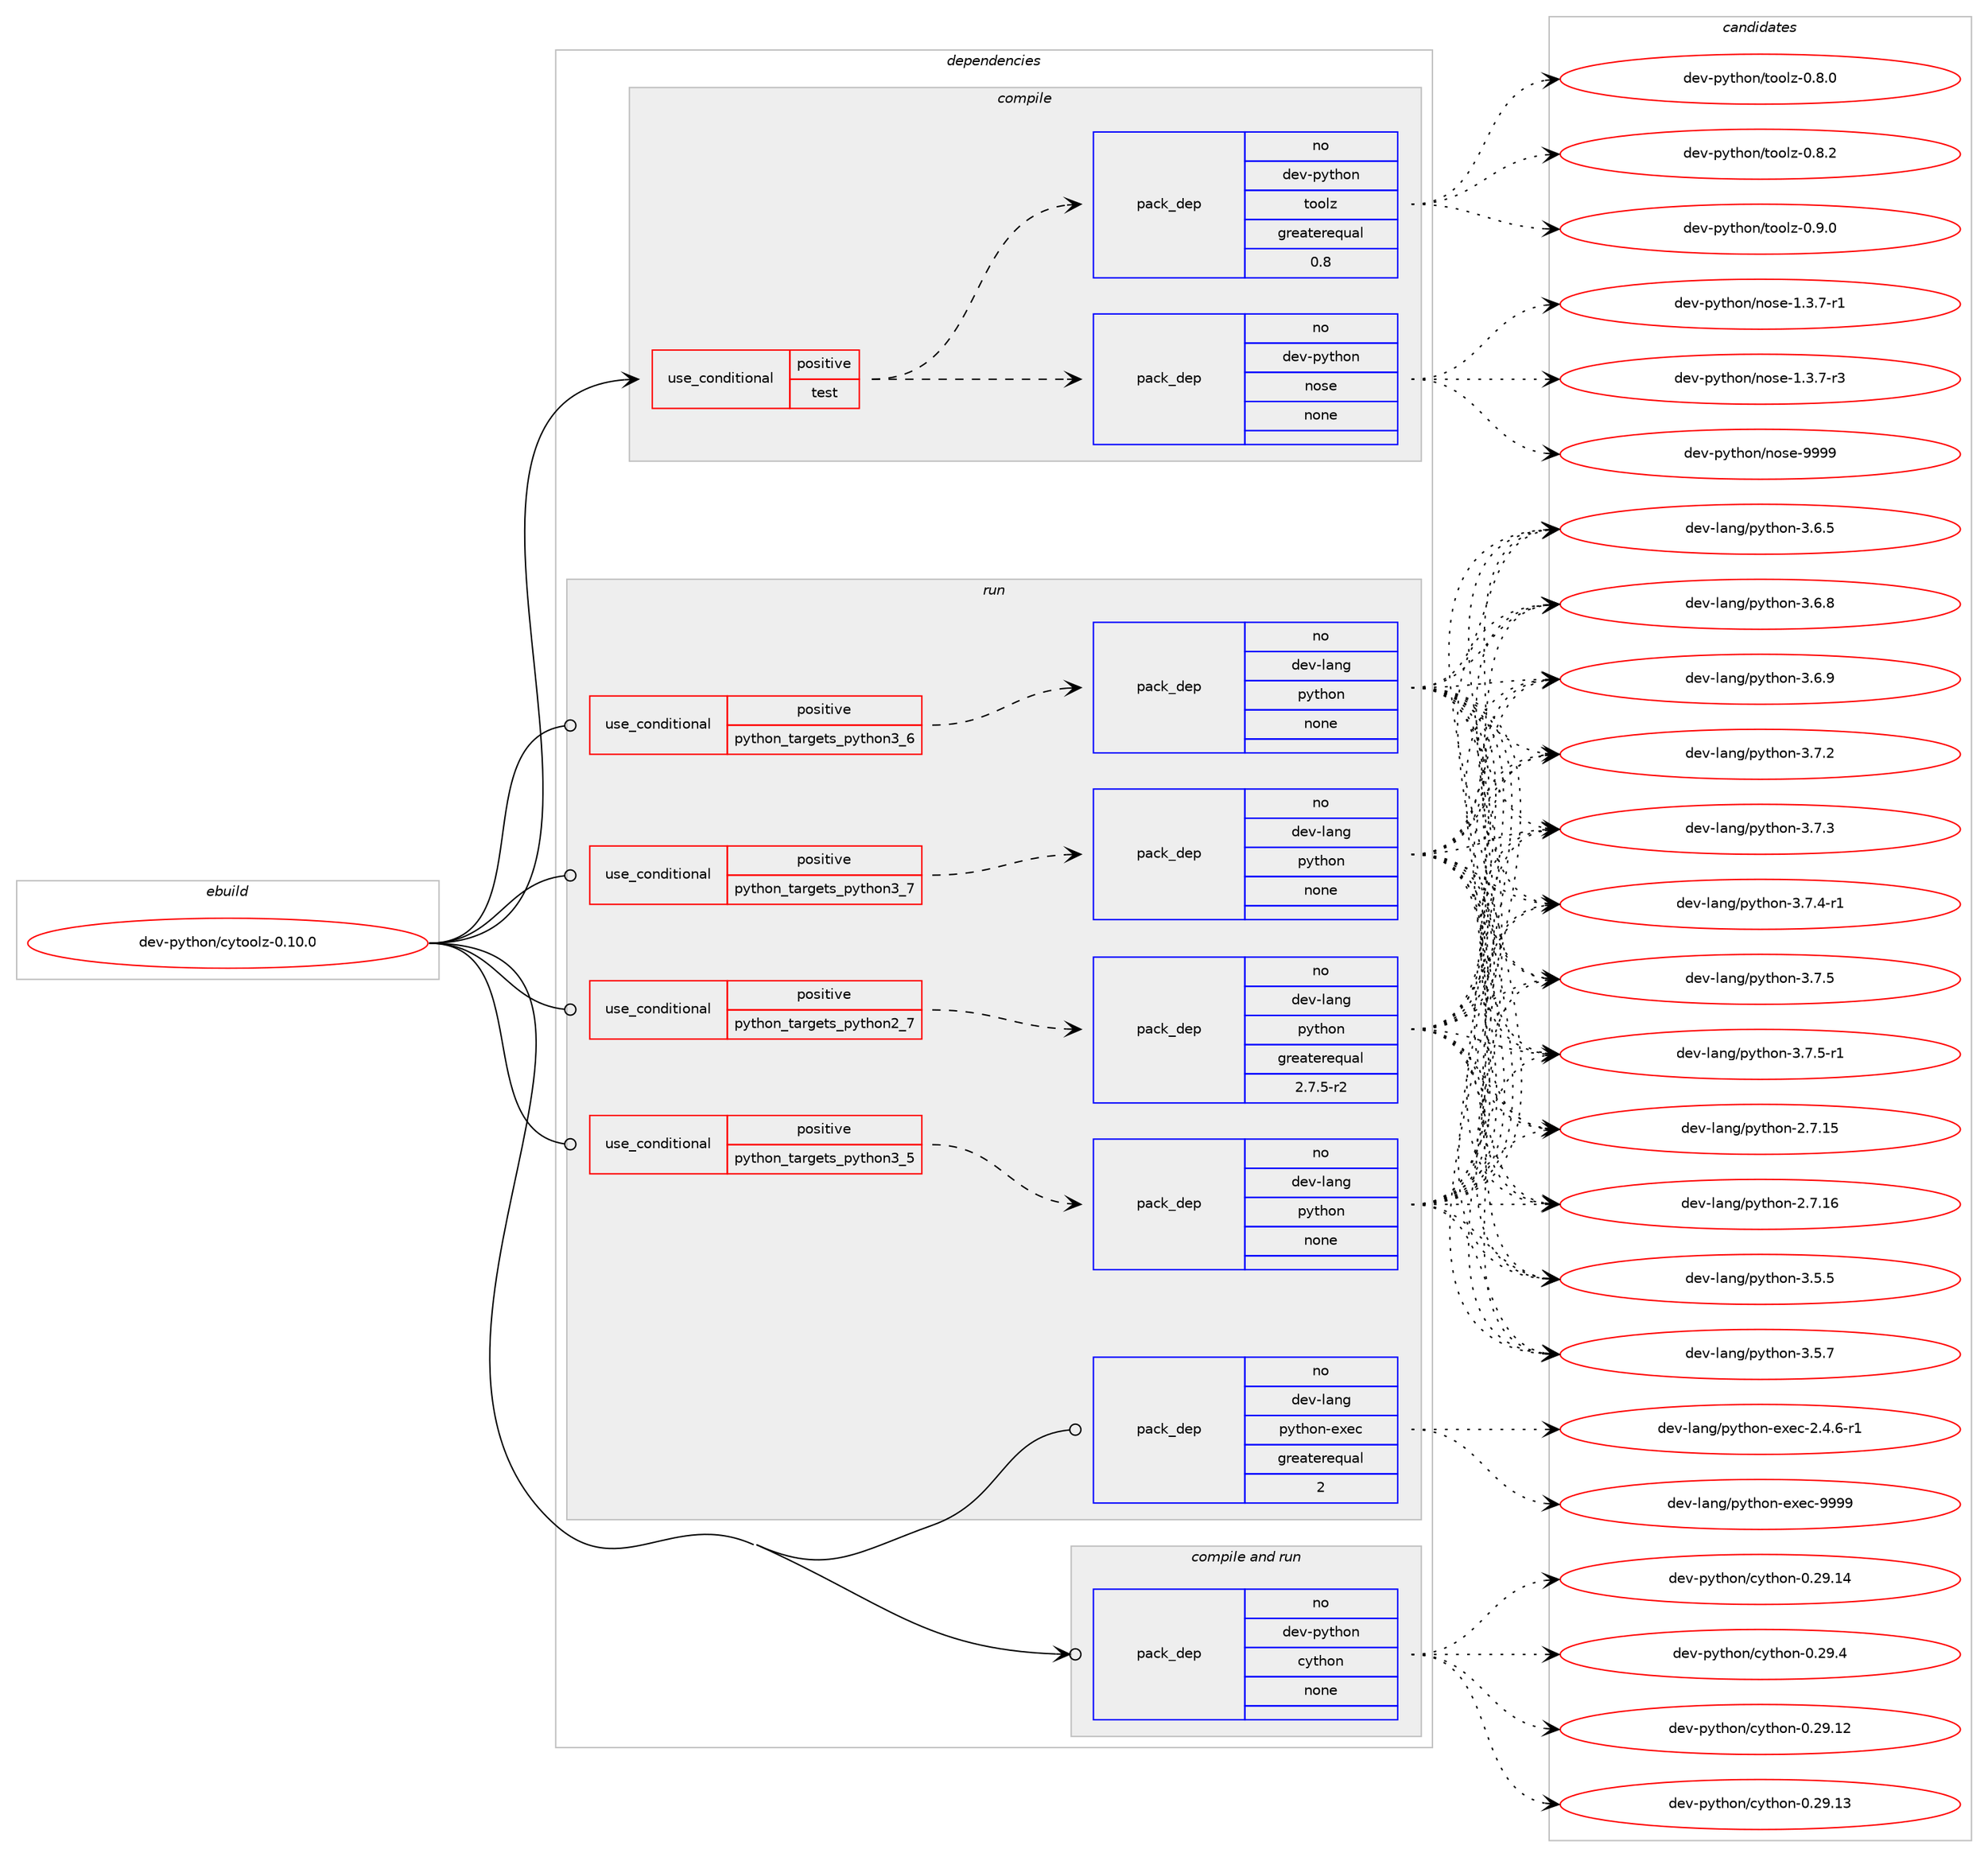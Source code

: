 digraph prolog {

# *************
# Graph options
# *************

newrank=true;
concentrate=true;
compound=true;
graph [rankdir=LR,fontname=Helvetica,fontsize=10,ranksep=1.5];#, ranksep=2.5, nodesep=0.2];
edge  [arrowhead=vee];
node  [fontname=Helvetica,fontsize=10];

# **********
# The ebuild
# **********

subgraph cluster_leftcol {
color=gray;
rank=same;
label=<<i>ebuild</i>>;
id [label="dev-python/cytoolz-0.10.0", color=red, width=4, href="../dev-python/cytoolz-0.10.0.svg"];
}

# ****************
# The dependencies
# ****************

subgraph cluster_midcol {
color=gray;
label=<<i>dependencies</i>>;
subgraph cluster_compile {
fillcolor="#eeeeee";
style=filled;
label=<<i>compile</i>>;
subgraph cond138224 {
dependency600904 [label=<<TABLE BORDER="0" CELLBORDER="1" CELLSPACING="0" CELLPADDING="4"><TR><TD ROWSPAN="3" CELLPADDING="10">use_conditional</TD></TR><TR><TD>positive</TD></TR><TR><TD>test</TD></TR></TABLE>>, shape=none, color=red];
subgraph pack450887 {
dependency600905 [label=<<TABLE BORDER="0" CELLBORDER="1" CELLSPACING="0" CELLPADDING="4" WIDTH="220"><TR><TD ROWSPAN="6" CELLPADDING="30">pack_dep</TD></TR><TR><TD WIDTH="110">no</TD></TR><TR><TD>dev-python</TD></TR><TR><TD>nose</TD></TR><TR><TD>none</TD></TR><TR><TD></TD></TR></TABLE>>, shape=none, color=blue];
}
dependency600904:e -> dependency600905:w [weight=20,style="dashed",arrowhead="vee"];
subgraph pack450888 {
dependency600906 [label=<<TABLE BORDER="0" CELLBORDER="1" CELLSPACING="0" CELLPADDING="4" WIDTH="220"><TR><TD ROWSPAN="6" CELLPADDING="30">pack_dep</TD></TR><TR><TD WIDTH="110">no</TD></TR><TR><TD>dev-python</TD></TR><TR><TD>toolz</TD></TR><TR><TD>greaterequal</TD></TR><TR><TD>0.8</TD></TR></TABLE>>, shape=none, color=blue];
}
dependency600904:e -> dependency600906:w [weight=20,style="dashed",arrowhead="vee"];
}
id:e -> dependency600904:w [weight=20,style="solid",arrowhead="vee"];
}
subgraph cluster_compileandrun {
fillcolor="#eeeeee";
style=filled;
label=<<i>compile and run</i>>;
subgraph pack450889 {
dependency600907 [label=<<TABLE BORDER="0" CELLBORDER="1" CELLSPACING="0" CELLPADDING="4" WIDTH="220"><TR><TD ROWSPAN="6" CELLPADDING="30">pack_dep</TD></TR><TR><TD WIDTH="110">no</TD></TR><TR><TD>dev-python</TD></TR><TR><TD>cython</TD></TR><TR><TD>none</TD></TR><TR><TD></TD></TR></TABLE>>, shape=none, color=blue];
}
id:e -> dependency600907:w [weight=20,style="solid",arrowhead="odotvee"];
}
subgraph cluster_run {
fillcolor="#eeeeee";
style=filled;
label=<<i>run</i>>;
subgraph cond138225 {
dependency600908 [label=<<TABLE BORDER="0" CELLBORDER="1" CELLSPACING="0" CELLPADDING="4"><TR><TD ROWSPAN="3" CELLPADDING="10">use_conditional</TD></TR><TR><TD>positive</TD></TR><TR><TD>python_targets_python2_7</TD></TR></TABLE>>, shape=none, color=red];
subgraph pack450890 {
dependency600909 [label=<<TABLE BORDER="0" CELLBORDER="1" CELLSPACING="0" CELLPADDING="4" WIDTH="220"><TR><TD ROWSPAN="6" CELLPADDING="30">pack_dep</TD></TR><TR><TD WIDTH="110">no</TD></TR><TR><TD>dev-lang</TD></TR><TR><TD>python</TD></TR><TR><TD>greaterequal</TD></TR><TR><TD>2.7.5-r2</TD></TR></TABLE>>, shape=none, color=blue];
}
dependency600908:e -> dependency600909:w [weight=20,style="dashed",arrowhead="vee"];
}
id:e -> dependency600908:w [weight=20,style="solid",arrowhead="odot"];
subgraph cond138226 {
dependency600910 [label=<<TABLE BORDER="0" CELLBORDER="1" CELLSPACING="0" CELLPADDING="4"><TR><TD ROWSPAN="3" CELLPADDING="10">use_conditional</TD></TR><TR><TD>positive</TD></TR><TR><TD>python_targets_python3_5</TD></TR></TABLE>>, shape=none, color=red];
subgraph pack450891 {
dependency600911 [label=<<TABLE BORDER="0" CELLBORDER="1" CELLSPACING="0" CELLPADDING="4" WIDTH="220"><TR><TD ROWSPAN="6" CELLPADDING="30">pack_dep</TD></TR><TR><TD WIDTH="110">no</TD></TR><TR><TD>dev-lang</TD></TR><TR><TD>python</TD></TR><TR><TD>none</TD></TR><TR><TD></TD></TR></TABLE>>, shape=none, color=blue];
}
dependency600910:e -> dependency600911:w [weight=20,style="dashed",arrowhead="vee"];
}
id:e -> dependency600910:w [weight=20,style="solid",arrowhead="odot"];
subgraph cond138227 {
dependency600912 [label=<<TABLE BORDER="0" CELLBORDER="1" CELLSPACING="0" CELLPADDING="4"><TR><TD ROWSPAN="3" CELLPADDING="10">use_conditional</TD></TR><TR><TD>positive</TD></TR><TR><TD>python_targets_python3_6</TD></TR></TABLE>>, shape=none, color=red];
subgraph pack450892 {
dependency600913 [label=<<TABLE BORDER="0" CELLBORDER="1" CELLSPACING="0" CELLPADDING="4" WIDTH="220"><TR><TD ROWSPAN="6" CELLPADDING="30">pack_dep</TD></TR><TR><TD WIDTH="110">no</TD></TR><TR><TD>dev-lang</TD></TR><TR><TD>python</TD></TR><TR><TD>none</TD></TR><TR><TD></TD></TR></TABLE>>, shape=none, color=blue];
}
dependency600912:e -> dependency600913:w [weight=20,style="dashed",arrowhead="vee"];
}
id:e -> dependency600912:w [weight=20,style="solid",arrowhead="odot"];
subgraph cond138228 {
dependency600914 [label=<<TABLE BORDER="0" CELLBORDER="1" CELLSPACING="0" CELLPADDING="4"><TR><TD ROWSPAN="3" CELLPADDING="10">use_conditional</TD></TR><TR><TD>positive</TD></TR><TR><TD>python_targets_python3_7</TD></TR></TABLE>>, shape=none, color=red];
subgraph pack450893 {
dependency600915 [label=<<TABLE BORDER="0" CELLBORDER="1" CELLSPACING="0" CELLPADDING="4" WIDTH="220"><TR><TD ROWSPAN="6" CELLPADDING="30">pack_dep</TD></TR><TR><TD WIDTH="110">no</TD></TR><TR><TD>dev-lang</TD></TR><TR><TD>python</TD></TR><TR><TD>none</TD></TR><TR><TD></TD></TR></TABLE>>, shape=none, color=blue];
}
dependency600914:e -> dependency600915:w [weight=20,style="dashed",arrowhead="vee"];
}
id:e -> dependency600914:w [weight=20,style="solid",arrowhead="odot"];
subgraph pack450894 {
dependency600916 [label=<<TABLE BORDER="0" CELLBORDER="1" CELLSPACING="0" CELLPADDING="4" WIDTH="220"><TR><TD ROWSPAN="6" CELLPADDING="30">pack_dep</TD></TR><TR><TD WIDTH="110">no</TD></TR><TR><TD>dev-lang</TD></TR><TR><TD>python-exec</TD></TR><TR><TD>greaterequal</TD></TR><TR><TD>2</TD></TR></TABLE>>, shape=none, color=blue];
}
id:e -> dependency600916:w [weight=20,style="solid",arrowhead="odot"];
}
}

# **************
# The candidates
# **************

subgraph cluster_choices {
rank=same;
color=gray;
label=<<i>candidates</i>>;

subgraph choice450887 {
color=black;
nodesep=1;
choice10010111845112121116104111110471101111151014549465146554511449 [label="dev-python/nose-1.3.7-r1", color=red, width=4,href="../dev-python/nose-1.3.7-r1.svg"];
choice10010111845112121116104111110471101111151014549465146554511451 [label="dev-python/nose-1.3.7-r3", color=red, width=4,href="../dev-python/nose-1.3.7-r3.svg"];
choice10010111845112121116104111110471101111151014557575757 [label="dev-python/nose-9999", color=red, width=4,href="../dev-python/nose-9999.svg"];
dependency600905:e -> choice10010111845112121116104111110471101111151014549465146554511449:w [style=dotted,weight="100"];
dependency600905:e -> choice10010111845112121116104111110471101111151014549465146554511451:w [style=dotted,weight="100"];
dependency600905:e -> choice10010111845112121116104111110471101111151014557575757:w [style=dotted,weight="100"];
}
subgraph choice450888 {
color=black;
nodesep=1;
choice1001011184511212111610411111047116111111108122454846564648 [label="dev-python/toolz-0.8.0", color=red, width=4,href="../dev-python/toolz-0.8.0.svg"];
choice1001011184511212111610411111047116111111108122454846564650 [label="dev-python/toolz-0.8.2", color=red, width=4,href="../dev-python/toolz-0.8.2.svg"];
choice1001011184511212111610411111047116111111108122454846574648 [label="dev-python/toolz-0.9.0", color=red, width=4,href="../dev-python/toolz-0.9.0.svg"];
dependency600906:e -> choice1001011184511212111610411111047116111111108122454846564648:w [style=dotted,weight="100"];
dependency600906:e -> choice1001011184511212111610411111047116111111108122454846564650:w [style=dotted,weight="100"];
dependency600906:e -> choice1001011184511212111610411111047116111111108122454846574648:w [style=dotted,weight="100"];
}
subgraph choice450889 {
color=black;
nodesep=1;
choice1001011184511212111610411111047991211161041111104548465057464950 [label="dev-python/cython-0.29.12", color=red, width=4,href="../dev-python/cython-0.29.12.svg"];
choice1001011184511212111610411111047991211161041111104548465057464951 [label="dev-python/cython-0.29.13", color=red, width=4,href="../dev-python/cython-0.29.13.svg"];
choice1001011184511212111610411111047991211161041111104548465057464952 [label="dev-python/cython-0.29.14", color=red, width=4,href="../dev-python/cython-0.29.14.svg"];
choice10010111845112121116104111110479912111610411111045484650574652 [label="dev-python/cython-0.29.4", color=red, width=4,href="../dev-python/cython-0.29.4.svg"];
dependency600907:e -> choice1001011184511212111610411111047991211161041111104548465057464950:w [style=dotted,weight="100"];
dependency600907:e -> choice1001011184511212111610411111047991211161041111104548465057464951:w [style=dotted,weight="100"];
dependency600907:e -> choice1001011184511212111610411111047991211161041111104548465057464952:w [style=dotted,weight="100"];
dependency600907:e -> choice10010111845112121116104111110479912111610411111045484650574652:w [style=dotted,weight="100"];
}
subgraph choice450890 {
color=black;
nodesep=1;
choice10010111845108971101034711212111610411111045504655464953 [label="dev-lang/python-2.7.15", color=red, width=4,href="../dev-lang/python-2.7.15.svg"];
choice10010111845108971101034711212111610411111045504655464954 [label="dev-lang/python-2.7.16", color=red, width=4,href="../dev-lang/python-2.7.16.svg"];
choice100101118451089711010347112121116104111110455146534653 [label="dev-lang/python-3.5.5", color=red, width=4,href="../dev-lang/python-3.5.5.svg"];
choice100101118451089711010347112121116104111110455146534655 [label="dev-lang/python-3.5.7", color=red, width=4,href="../dev-lang/python-3.5.7.svg"];
choice100101118451089711010347112121116104111110455146544653 [label="dev-lang/python-3.6.5", color=red, width=4,href="../dev-lang/python-3.6.5.svg"];
choice100101118451089711010347112121116104111110455146544656 [label="dev-lang/python-3.6.8", color=red, width=4,href="../dev-lang/python-3.6.8.svg"];
choice100101118451089711010347112121116104111110455146544657 [label="dev-lang/python-3.6.9", color=red, width=4,href="../dev-lang/python-3.6.9.svg"];
choice100101118451089711010347112121116104111110455146554650 [label="dev-lang/python-3.7.2", color=red, width=4,href="../dev-lang/python-3.7.2.svg"];
choice100101118451089711010347112121116104111110455146554651 [label="dev-lang/python-3.7.3", color=red, width=4,href="../dev-lang/python-3.7.3.svg"];
choice1001011184510897110103471121211161041111104551465546524511449 [label="dev-lang/python-3.7.4-r1", color=red, width=4,href="../dev-lang/python-3.7.4-r1.svg"];
choice100101118451089711010347112121116104111110455146554653 [label="dev-lang/python-3.7.5", color=red, width=4,href="../dev-lang/python-3.7.5.svg"];
choice1001011184510897110103471121211161041111104551465546534511449 [label="dev-lang/python-3.7.5-r1", color=red, width=4,href="../dev-lang/python-3.7.5-r1.svg"];
dependency600909:e -> choice10010111845108971101034711212111610411111045504655464953:w [style=dotted,weight="100"];
dependency600909:e -> choice10010111845108971101034711212111610411111045504655464954:w [style=dotted,weight="100"];
dependency600909:e -> choice100101118451089711010347112121116104111110455146534653:w [style=dotted,weight="100"];
dependency600909:e -> choice100101118451089711010347112121116104111110455146534655:w [style=dotted,weight="100"];
dependency600909:e -> choice100101118451089711010347112121116104111110455146544653:w [style=dotted,weight="100"];
dependency600909:e -> choice100101118451089711010347112121116104111110455146544656:w [style=dotted,weight="100"];
dependency600909:e -> choice100101118451089711010347112121116104111110455146544657:w [style=dotted,weight="100"];
dependency600909:e -> choice100101118451089711010347112121116104111110455146554650:w [style=dotted,weight="100"];
dependency600909:e -> choice100101118451089711010347112121116104111110455146554651:w [style=dotted,weight="100"];
dependency600909:e -> choice1001011184510897110103471121211161041111104551465546524511449:w [style=dotted,weight="100"];
dependency600909:e -> choice100101118451089711010347112121116104111110455146554653:w [style=dotted,weight="100"];
dependency600909:e -> choice1001011184510897110103471121211161041111104551465546534511449:w [style=dotted,weight="100"];
}
subgraph choice450891 {
color=black;
nodesep=1;
choice10010111845108971101034711212111610411111045504655464953 [label="dev-lang/python-2.7.15", color=red, width=4,href="../dev-lang/python-2.7.15.svg"];
choice10010111845108971101034711212111610411111045504655464954 [label="dev-lang/python-2.7.16", color=red, width=4,href="../dev-lang/python-2.7.16.svg"];
choice100101118451089711010347112121116104111110455146534653 [label="dev-lang/python-3.5.5", color=red, width=4,href="../dev-lang/python-3.5.5.svg"];
choice100101118451089711010347112121116104111110455146534655 [label="dev-lang/python-3.5.7", color=red, width=4,href="../dev-lang/python-3.5.7.svg"];
choice100101118451089711010347112121116104111110455146544653 [label="dev-lang/python-3.6.5", color=red, width=4,href="../dev-lang/python-3.6.5.svg"];
choice100101118451089711010347112121116104111110455146544656 [label="dev-lang/python-3.6.8", color=red, width=4,href="../dev-lang/python-3.6.8.svg"];
choice100101118451089711010347112121116104111110455146544657 [label="dev-lang/python-3.6.9", color=red, width=4,href="../dev-lang/python-3.6.9.svg"];
choice100101118451089711010347112121116104111110455146554650 [label="dev-lang/python-3.7.2", color=red, width=4,href="../dev-lang/python-3.7.2.svg"];
choice100101118451089711010347112121116104111110455146554651 [label="dev-lang/python-3.7.3", color=red, width=4,href="../dev-lang/python-3.7.3.svg"];
choice1001011184510897110103471121211161041111104551465546524511449 [label="dev-lang/python-3.7.4-r1", color=red, width=4,href="../dev-lang/python-3.7.4-r1.svg"];
choice100101118451089711010347112121116104111110455146554653 [label="dev-lang/python-3.7.5", color=red, width=4,href="../dev-lang/python-3.7.5.svg"];
choice1001011184510897110103471121211161041111104551465546534511449 [label="dev-lang/python-3.7.5-r1", color=red, width=4,href="../dev-lang/python-3.7.5-r1.svg"];
dependency600911:e -> choice10010111845108971101034711212111610411111045504655464953:w [style=dotted,weight="100"];
dependency600911:e -> choice10010111845108971101034711212111610411111045504655464954:w [style=dotted,weight="100"];
dependency600911:e -> choice100101118451089711010347112121116104111110455146534653:w [style=dotted,weight="100"];
dependency600911:e -> choice100101118451089711010347112121116104111110455146534655:w [style=dotted,weight="100"];
dependency600911:e -> choice100101118451089711010347112121116104111110455146544653:w [style=dotted,weight="100"];
dependency600911:e -> choice100101118451089711010347112121116104111110455146544656:w [style=dotted,weight="100"];
dependency600911:e -> choice100101118451089711010347112121116104111110455146544657:w [style=dotted,weight="100"];
dependency600911:e -> choice100101118451089711010347112121116104111110455146554650:w [style=dotted,weight="100"];
dependency600911:e -> choice100101118451089711010347112121116104111110455146554651:w [style=dotted,weight="100"];
dependency600911:e -> choice1001011184510897110103471121211161041111104551465546524511449:w [style=dotted,weight="100"];
dependency600911:e -> choice100101118451089711010347112121116104111110455146554653:w [style=dotted,weight="100"];
dependency600911:e -> choice1001011184510897110103471121211161041111104551465546534511449:w [style=dotted,weight="100"];
}
subgraph choice450892 {
color=black;
nodesep=1;
choice10010111845108971101034711212111610411111045504655464953 [label="dev-lang/python-2.7.15", color=red, width=4,href="../dev-lang/python-2.7.15.svg"];
choice10010111845108971101034711212111610411111045504655464954 [label="dev-lang/python-2.7.16", color=red, width=4,href="../dev-lang/python-2.7.16.svg"];
choice100101118451089711010347112121116104111110455146534653 [label="dev-lang/python-3.5.5", color=red, width=4,href="../dev-lang/python-3.5.5.svg"];
choice100101118451089711010347112121116104111110455146534655 [label="dev-lang/python-3.5.7", color=red, width=4,href="../dev-lang/python-3.5.7.svg"];
choice100101118451089711010347112121116104111110455146544653 [label="dev-lang/python-3.6.5", color=red, width=4,href="../dev-lang/python-3.6.5.svg"];
choice100101118451089711010347112121116104111110455146544656 [label="dev-lang/python-3.6.8", color=red, width=4,href="../dev-lang/python-3.6.8.svg"];
choice100101118451089711010347112121116104111110455146544657 [label="dev-lang/python-3.6.9", color=red, width=4,href="../dev-lang/python-3.6.9.svg"];
choice100101118451089711010347112121116104111110455146554650 [label="dev-lang/python-3.7.2", color=red, width=4,href="../dev-lang/python-3.7.2.svg"];
choice100101118451089711010347112121116104111110455146554651 [label="dev-lang/python-3.7.3", color=red, width=4,href="../dev-lang/python-3.7.3.svg"];
choice1001011184510897110103471121211161041111104551465546524511449 [label="dev-lang/python-3.7.4-r1", color=red, width=4,href="../dev-lang/python-3.7.4-r1.svg"];
choice100101118451089711010347112121116104111110455146554653 [label="dev-lang/python-3.7.5", color=red, width=4,href="../dev-lang/python-3.7.5.svg"];
choice1001011184510897110103471121211161041111104551465546534511449 [label="dev-lang/python-3.7.5-r1", color=red, width=4,href="../dev-lang/python-3.7.5-r1.svg"];
dependency600913:e -> choice10010111845108971101034711212111610411111045504655464953:w [style=dotted,weight="100"];
dependency600913:e -> choice10010111845108971101034711212111610411111045504655464954:w [style=dotted,weight="100"];
dependency600913:e -> choice100101118451089711010347112121116104111110455146534653:w [style=dotted,weight="100"];
dependency600913:e -> choice100101118451089711010347112121116104111110455146534655:w [style=dotted,weight="100"];
dependency600913:e -> choice100101118451089711010347112121116104111110455146544653:w [style=dotted,weight="100"];
dependency600913:e -> choice100101118451089711010347112121116104111110455146544656:w [style=dotted,weight="100"];
dependency600913:e -> choice100101118451089711010347112121116104111110455146544657:w [style=dotted,weight="100"];
dependency600913:e -> choice100101118451089711010347112121116104111110455146554650:w [style=dotted,weight="100"];
dependency600913:e -> choice100101118451089711010347112121116104111110455146554651:w [style=dotted,weight="100"];
dependency600913:e -> choice1001011184510897110103471121211161041111104551465546524511449:w [style=dotted,weight="100"];
dependency600913:e -> choice100101118451089711010347112121116104111110455146554653:w [style=dotted,weight="100"];
dependency600913:e -> choice1001011184510897110103471121211161041111104551465546534511449:w [style=dotted,weight="100"];
}
subgraph choice450893 {
color=black;
nodesep=1;
choice10010111845108971101034711212111610411111045504655464953 [label="dev-lang/python-2.7.15", color=red, width=4,href="../dev-lang/python-2.7.15.svg"];
choice10010111845108971101034711212111610411111045504655464954 [label="dev-lang/python-2.7.16", color=red, width=4,href="../dev-lang/python-2.7.16.svg"];
choice100101118451089711010347112121116104111110455146534653 [label="dev-lang/python-3.5.5", color=red, width=4,href="../dev-lang/python-3.5.5.svg"];
choice100101118451089711010347112121116104111110455146534655 [label="dev-lang/python-3.5.7", color=red, width=4,href="../dev-lang/python-3.5.7.svg"];
choice100101118451089711010347112121116104111110455146544653 [label="dev-lang/python-3.6.5", color=red, width=4,href="../dev-lang/python-3.6.5.svg"];
choice100101118451089711010347112121116104111110455146544656 [label="dev-lang/python-3.6.8", color=red, width=4,href="../dev-lang/python-3.6.8.svg"];
choice100101118451089711010347112121116104111110455146544657 [label="dev-lang/python-3.6.9", color=red, width=4,href="../dev-lang/python-3.6.9.svg"];
choice100101118451089711010347112121116104111110455146554650 [label="dev-lang/python-3.7.2", color=red, width=4,href="../dev-lang/python-3.7.2.svg"];
choice100101118451089711010347112121116104111110455146554651 [label="dev-lang/python-3.7.3", color=red, width=4,href="../dev-lang/python-3.7.3.svg"];
choice1001011184510897110103471121211161041111104551465546524511449 [label="dev-lang/python-3.7.4-r1", color=red, width=4,href="../dev-lang/python-3.7.4-r1.svg"];
choice100101118451089711010347112121116104111110455146554653 [label="dev-lang/python-3.7.5", color=red, width=4,href="../dev-lang/python-3.7.5.svg"];
choice1001011184510897110103471121211161041111104551465546534511449 [label="dev-lang/python-3.7.5-r1", color=red, width=4,href="../dev-lang/python-3.7.5-r1.svg"];
dependency600915:e -> choice10010111845108971101034711212111610411111045504655464953:w [style=dotted,weight="100"];
dependency600915:e -> choice10010111845108971101034711212111610411111045504655464954:w [style=dotted,weight="100"];
dependency600915:e -> choice100101118451089711010347112121116104111110455146534653:w [style=dotted,weight="100"];
dependency600915:e -> choice100101118451089711010347112121116104111110455146534655:w [style=dotted,weight="100"];
dependency600915:e -> choice100101118451089711010347112121116104111110455146544653:w [style=dotted,weight="100"];
dependency600915:e -> choice100101118451089711010347112121116104111110455146544656:w [style=dotted,weight="100"];
dependency600915:e -> choice100101118451089711010347112121116104111110455146544657:w [style=dotted,weight="100"];
dependency600915:e -> choice100101118451089711010347112121116104111110455146554650:w [style=dotted,weight="100"];
dependency600915:e -> choice100101118451089711010347112121116104111110455146554651:w [style=dotted,weight="100"];
dependency600915:e -> choice1001011184510897110103471121211161041111104551465546524511449:w [style=dotted,weight="100"];
dependency600915:e -> choice100101118451089711010347112121116104111110455146554653:w [style=dotted,weight="100"];
dependency600915:e -> choice1001011184510897110103471121211161041111104551465546534511449:w [style=dotted,weight="100"];
}
subgraph choice450894 {
color=black;
nodesep=1;
choice10010111845108971101034711212111610411111045101120101994550465246544511449 [label="dev-lang/python-exec-2.4.6-r1", color=red, width=4,href="../dev-lang/python-exec-2.4.6-r1.svg"];
choice10010111845108971101034711212111610411111045101120101994557575757 [label="dev-lang/python-exec-9999", color=red, width=4,href="../dev-lang/python-exec-9999.svg"];
dependency600916:e -> choice10010111845108971101034711212111610411111045101120101994550465246544511449:w [style=dotted,weight="100"];
dependency600916:e -> choice10010111845108971101034711212111610411111045101120101994557575757:w [style=dotted,weight="100"];
}
}

}
